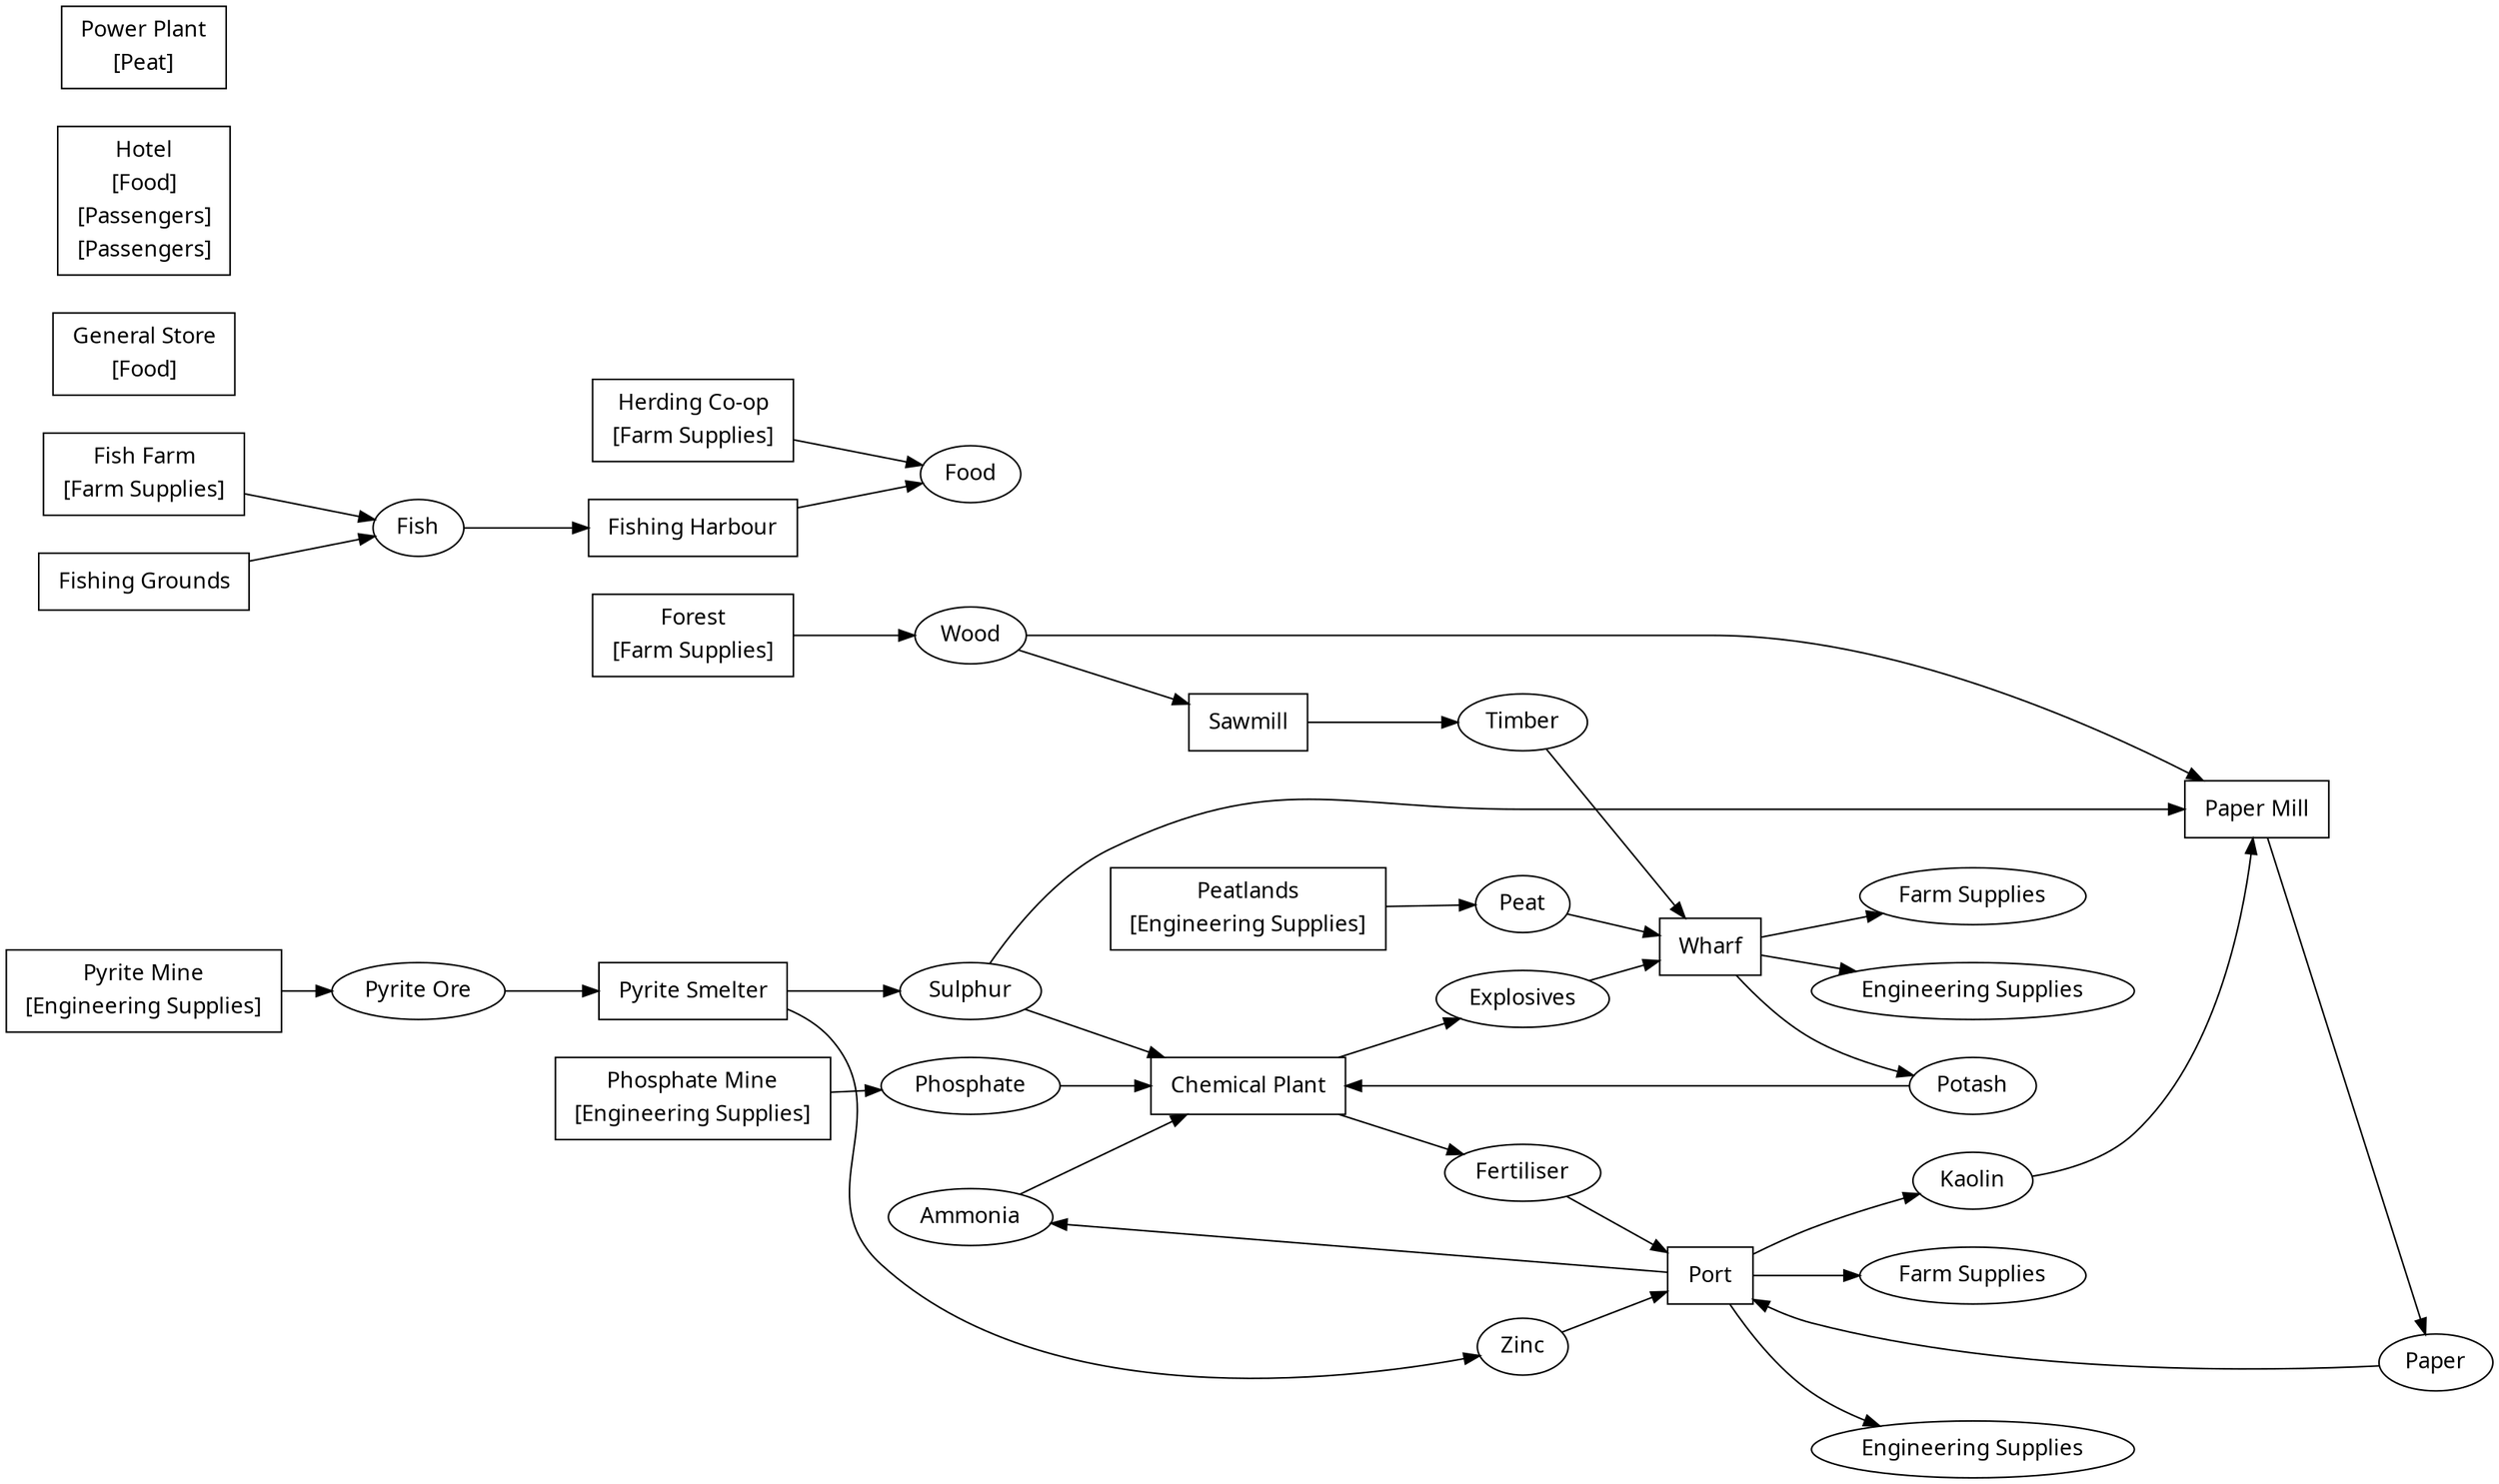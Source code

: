 digraph arctic_basic {
	graph [fname="docs/html/arctic_basic.dot",
		fontname="sans-serif",
		nodesep=0.33,
		rankdir=LR,
		ranksep=0.44,
		stylesheet="static/css/cargoflow_styles.css",
		tooltip="Arctic Basic"
	];
	C_ammonia	 [fontname="sans-serif",
		href="cargos.html#ammonia",
		id=ammonia,
		label=Ammonia,
		shape=ellipse,
		target=_top];
	I_chemical_plant	 [fontname="sans-serif",
		href="industries.html#chemical_plant",
		id=chemical_plant,
		label=<
            <table border="0" cellborder="0">
                <tr><td>Chemical Plant</td></tr>
                
                    
                    
                    
                
                    
                    
                    
                
                    
                    
                    
                
                    
                    
                    
                
            </table>
        >,
		shape=box,
		target=_top,
		tooltip="Chemical Plant"];
	C_ammonia -> I_chemical_plant	 [tooltip="Ammonia -> Chemical Plant",
		weight=4];
	C_explosives	 [fontname="sans-serif",
		href="cargos.html#explosives",
		id=explosives,
		label=Explosives,
		shape=ellipse,
		target=_top];
	I_wharf	 [fontname="sans-serif",
		href="industries.html#wharf",
		id=wharf,
		label=<
            <table border="0" cellborder="0">
                <tr><td>Wharf</td></tr>
                
                    
                    
                    
                
                    
                    
                    
                
                    
                    
                    
                
            </table>
        >,
		shape=box,
		target=_top,
		tooltip=Wharf];
	C_explosives -> I_wharf	 [tooltip="Explosives -> Wharf",
		weight=3];
	C_fertiliser	 [fontname="sans-serif",
		href="cargos.html#fertiliser",
		id=fertiliser,
		label=Fertiliser,
		shape=ellipse,
		target=_top];
	I_port	 [fontname="sans-serif",
		href="industries.html#port",
		id=port,
		label=<
            <table border="0" cellborder="0">
                <tr><td>Port</td></tr>
                
                    
                    
                    
                
                    
                    
                    
                
                    
                    
                    
                
            </table>
        >,
		shape=box,
		target=_top,
		tooltip=Port];
	C_fertiliser -> I_port	 [tooltip="Fertiliser -> Port",
		weight=3];
	C_fish	 [fontname="sans-serif",
		href="cargos.html#fish",
		id=fish,
		label=Fish,
		shape=ellipse,
		target=_top];
	I_fishing_harbour	 [fontname="sans-serif",
		href="industries.html#fishing_harbour",
		id=fishing_harbour,
		label=<
            <table border="0" cellborder="0">
                <tr><td>Fishing Harbour</td></tr>
                
                    
                    
                    
                
            </table>
        >,
		shape=box,
		target=_top,
		tooltip="Fishing Harbour"];
	C_fish -> I_fishing_harbour	 [tooltip="Fish -> Fishing Harbour",
		weight=1];
	C_food	 [fontname="sans-serif",
		href="cargos.html#food",
		id=food,
		label=Food,
		shape=ellipse,
		target=_top];
	C_kaolin	 [fontname="sans-serif",
		href="cargos.html#kaolin",
		id=kaolin,
		label=Kaolin,
		shape=ellipse,
		target=_top];
	I_paper_mill	 [fontname="sans-serif",
		href="industries.html#paper_mill",
		id=paper_mill,
		label=<
            <table border="0" cellborder="0">
                <tr><td>Paper Mill</td></tr>
                
                    
                    
                    
                
                    
                    
                    
                
                    
                    
                    
                
            </table>
        >,
		shape=box,
		target=_top,
		tooltip="Paper Mill"];
	C_kaolin -> I_paper_mill	 [tooltip="Kaolin -> Paper Mill",
		weight=3];
	C_paper	 [fontname="sans-serif",
		href="cargos.html#paper",
		id=paper,
		label=Paper,
		shape=ellipse,
		target=_top];
	C_paper -> I_port	 [tooltip="Paper -> Port",
		weight=3];
	C_peat	 [fontname="sans-serif",
		href="cargos.html#peat",
		id=peat,
		label=Peat,
		shape=ellipse,
		target=_top];
	C_peat -> I_wharf	 [tooltip="Peat -> Wharf",
		weight=3];
	C_phosphate	 [fontname="sans-serif",
		href="cargos.html#phosphate",
		id=phosphate,
		label=Phosphate,
		shape=ellipse,
		target=_top];
	C_phosphate -> I_chemical_plant	 [tooltip="Phosphate -> Chemical Plant",
		weight=4];
	C_potash	 [fontname="sans-serif",
		href="cargos.html#potash",
		id=potash,
		label=Potash,
		shape=ellipse,
		target=_top];
	C_potash -> I_chemical_plant	 [tooltip="Potash -> Chemical Plant",
		weight=4];
	C_pyrite_ore	 [fontname="sans-serif",
		href="cargos.html#pyrite_ore",
		id=pyrite_ore,
		label="Pyrite Ore",
		shape=ellipse,
		target=_top];
	I_pyrite_smelter	 [fontname="sans-serif",
		href="industries.html#pyrite_smelter",
		id=pyrite_smelter,
		label=<
            <table border="0" cellborder="0">
                <tr><td>Pyrite Smelter</td></tr>
                
                    
                    
                    
                
            </table>
        >,
		shape=box,
		target=_top,
		tooltip="Pyrite Smelter"];
	C_pyrite_ore -> I_pyrite_smelter	 [tooltip="Pyrite Ore -> Pyrite Smelter",
		weight=1];
	C_sulphur	 [fontname="sans-serif",
		href="cargos.html#sulphur",
		id=sulphur,
		label=Sulphur,
		shape=ellipse,
		target=_top];
	C_sulphur -> I_chemical_plant	 [tooltip="Sulphur -> Chemical Plant",
		weight=4];
	C_sulphur -> I_paper_mill	 [tooltip="Sulphur -> Paper Mill",
		weight=3];
	C_lumber	 [fontname="sans-serif",
		href="cargos.html#lumber",
		id=lumber,
		label=Timber,
		shape=ellipse,
		target=_top];
	C_lumber -> I_wharf	 [tooltip="Timber -> Wharf",
		weight=3];
	C_wood	 [fontname="sans-serif",
		href="cargos.html#wood",
		id=wood,
		label=Wood,
		shape=ellipse,
		target=_top];
	C_wood -> I_paper_mill	 [tooltip="Wood -> Paper Mill",
		weight=3];
	I_sawmill	 [fontname="sans-serif",
		href="industries.html#sawmill",
		id=sawmill,
		label=<
            <table border="0" cellborder="0">
                <tr><td>Sawmill</td></tr>
                
                    
                    
                    
                
            </table>
        >,
		shape=box,
		target=_top,
		tooltip=Sawmill];
	C_wood -> I_sawmill	 [tooltip="Wood -> Sawmill",
		weight=1];
	C_zinc	 [fontname="sans-serif",
		href="cargos.html#zinc",
		id=zinc,
		label=Zinc,
		shape=ellipse,
		target=_top];
	C_zinc -> I_port	 [tooltip="Zinc -> Port",
		weight=3];
	I_chemical_plant -> C_explosives	 [tooltip="Chemical Plant -> Explosives",
		weight=2];
	I_chemical_plant -> C_fertiliser	 [tooltip="Chemical Plant -> Fertiliser",
		weight=2];
	I_fish_farm	 [fontname="sans-serif",
		href="industries.html#fish_farm",
		id=fish_farm,
		label=<
            <table border="0" cellborder="0">
                <tr><td>Fish Farm</td></tr>
                
                    
                        <tr><td>[Farm Supplies]</td></tr>
                    
                    
                    
                
            </table>
        >,
		shape=box,
		target=_top,
		tooltip="Fish Farm"];
	I_fish_farm -> C_fish	 [tooltip="Fish Farm -> Fish",
		weight=1];
	I_fishing_grounds	 [fontname="sans-serif",
		href="industries.html#fishing_grounds",
		id=fishing_grounds,
		label=<
            <table border="0" cellborder="0">
                <tr><td>Fishing Grounds</td></tr>
                
            </table>
        >,
		shape=box,
		target=_top,
		tooltip="Fishing Grounds"];
	I_fishing_grounds -> C_fish	 [tooltip="Fishing Grounds -> Fish",
		weight=1];
	I_fishing_harbour -> C_food	 [tooltip="Fishing Harbour -> Food",
		weight=1];
	I_forest	 [fontname="sans-serif",
		href="industries.html#forest",
		id=forest,
		label=<
            <table border="0" cellborder="0">
                <tr><td>Forest</td></tr>
                
                    
                        <tr><td>[Farm Supplies]</td></tr>
                    
                    
                    
                
            </table>
        >,
		shape=box,
		target=_top,
		tooltip=Forest];
	I_forest -> C_wood	 [tooltip="Forest -> Wood",
		weight=1];
	I_general_store	 [fontname="sans-serif",
		href="industries.html#general_store",
		id=general_store,
		label=<
            <table border="0" cellborder="0">
                <tr><td>General Store</td></tr>
                
                    
                    
                    
                        <tr><td>[Food]</td></tr>
                    
                
            </table>
        >,
		shape=box,
		target=_top,
		tooltip="General Store"];
	I_herding_coop	 [fontname="sans-serif",
		href="industries.html#herding_coop",
		id=herding_coop,
		label=<
            <table border="0" cellborder="0">
                <tr><td>Herding Co-op</td></tr>
                
                    
                        <tr><td>[Farm Supplies]</td></tr>
                    
                    
                    
                
            </table>
        >,
		shape=box,
		target=_top,
		tooltip="Herding Co-op"];
	I_herding_coop -> C_food	 [tooltip="Herding Co-op -> Food",
		weight=1];
	I_hotel	 [fontname="sans-serif",
		href="industries.html#hotel",
		id=hotel,
		label=<
            <table border="0" cellborder="0">
                <tr><td>Hotel</td></tr>
                
                    
                    
                    
                        <tr><td>[Food]</td></tr>
                    
                
                    
                    
                        <tr><td>[Passengers]</td></tr>
                    
                    
                        <tr><td>[Passengers]</td></tr>
                    
                
            </table>
        >,
		shape=box,
		target=_top,
		tooltip=Hotel];
	I_paper_mill -> C_paper	 [tooltip="Paper Mill -> Paper",
		weight=1];
	I_peatlands	 [fontname="sans-serif",
		href="industries.html#peatlands",
		id=peatlands,
		label=<
            <table border="0" cellborder="0">
                <tr><td>Peatlands</td></tr>
                
                    
                        <tr><td>[Engineering Supplies]</td></tr>
                    
                    
                    
                
            </table>
        >,
		shape=box,
		target=_top,
		tooltip=Peatlands];
	I_peatlands -> C_peat	 [tooltip="Peatlands -> Peat",
		weight=1];
	I_phosphate_mine	 [fontname="sans-serif",
		href="industries.html#phosphate_mine",
		id=phosphate_mine,
		label=<
            <table border="0" cellborder="0">
                <tr><td>Phosphate Mine</td></tr>
                
                    
                        <tr><td>[Engineering Supplies]</td></tr>
                    
                    
                    
                
            </table>
        >,
		shape=box,
		target=_top,
		tooltip="Phosphate Mine"];
	I_phosphate_mine -> C_phosphate	 [tooltip="Phosphate Mine -> Phosphate",
		weight=1];
	I_port -> C_ammonia	 [tooltip="Port -> Ammonia",
		weight=4];
	I_port -> C_kaolin	 [tooltip="Port -> Kaolin",
		weight=4];
	C_engineering_supplies_port	 [fontname="sans-serif",
		href="cargos.html#engineering_supplies",
		id=engineering_supplies,
		label="Engineering Supplies",
		shape=ellipse,
		target=_top];
	I_port -> C_engineering_supplies_port	 [tooltip="Port -> Engineering Supplies",
		weight=4];
	C_farm_supplies_port	 [fontname="sans-serif",
		href="cargos.html#farm_supplies",
		id=farm_supplies,
		label="Farm Supplies",
		shape=ellipse,
		target=_top];
	I_port -> C_farm_supplies_port	 [tooltip="Port -> Farm Supplies",
		weight=4];
	I_power_plant	 [fontname="sans-serif",
		href="industries.html#power_plant",
		id=power_plant,
		label=<
            <table border="0" cellborder="0">
                <tr><td>Power Plant</td></tr>
                
                    
                    
                    
                        <tr><td>[Peat]</td></tr>
                    
                
            </table>
        >,
		shape=box,
		target=_top,
		tooltip="Power Plant"];
	I_pyrite_mine	 [fontname="sans-serif",
		href="industries.html#pyrite_mine",
		id=pyrite_mine,
		label=<
            <table border="0" cellborder="0">
                <tr><td>Pyrite Mine</td></tr>
                
                    
                        <tr><td>[Engineering Supplies]</td></tr>
                    
                    
                    
                
            </table>
        >,
		shape=box,
		target=_top,
		tooltip="Pyrite Mine"];
	I_pyrite_mine -> C_pyrite_ore	 [tooltip="Pyrite Mine -> Pyrite Ore",
		weight=1];
	I_pyrite_smelter -> C_sulphur	 [tooltip="Pyrite Smelter -> Sulphur",
		weight=2];
	I_pyrite_smelter -> C_zinc	 [tooltip="Pyrite Smelter -> Zinc",
		weight=2];
	I_sawmill -> C_lumber	 [tooltip="Sawmill -> Timber",
		weight=1];
	I_wharf -> C_potash	 [tooltip="Wharf -> Potash",
		weight=3];
	C_engineering_supplies_wharf	 [fontname="sans-serif",
		href="cargos.html#engineering_supplies",
		id=engineering_supplies,
		label="Engineering Supplies",
		shape=ellipse,
		target=_top];
	I_wharf -> C_engineering_supplies_wharf	 [tooltip="Wharf -> Engineering Supplies",
		weight=3];
	C_farm_supplies_wharf	 [fontname="sans-serif",
		href="cargos.html#farm_supplies",
		id=farm_supplies,
		label="Farm Supplies",
		shape=ellipse,
		target=_top];
	I_wharf -> C_farm_supplies_wharf	 [tooltip="Wharf -> Farm Supplies",
		weight=3];
}
